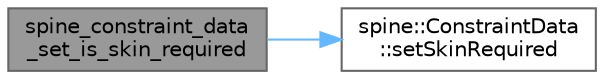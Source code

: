 digraph "spine_constraint_data_set_is_skin_required"
{
 // LATEX_PDF_SIZE
  bgcolor="transparent";
  edge [fontname=Helvetica,fontsize=10,labelfontname=Helvetica,labelfontsize=10];
  node [fontname=Helvetica,fontsize=10,shape=box,height=0.2,width=0.4];
  rankdir="LR";
  Node1 [id="Node000001",label="spine_constraint_data\l_set_is_skin_required",height=0.2,width=0.4,color="gray40", fillcolor="grey60", style="filled", fontcolor="black",tooltip=" "];
  Node1 -> Node2 [id="edge2_Node000001_Node000002",color="steelblue1",style="solid",tooltip=" "];
  Node2 [id="Node000002",label="spine::ConstraintData\l::setSkinRequired",height=0.2,width=0.4,color="grey40", fillcolor="white", style="filled",URL="$classspine_1_1_constraint_data.html#ac6379595af5fc31d946eadc5d8f4f745",tooltip=" "];
}
